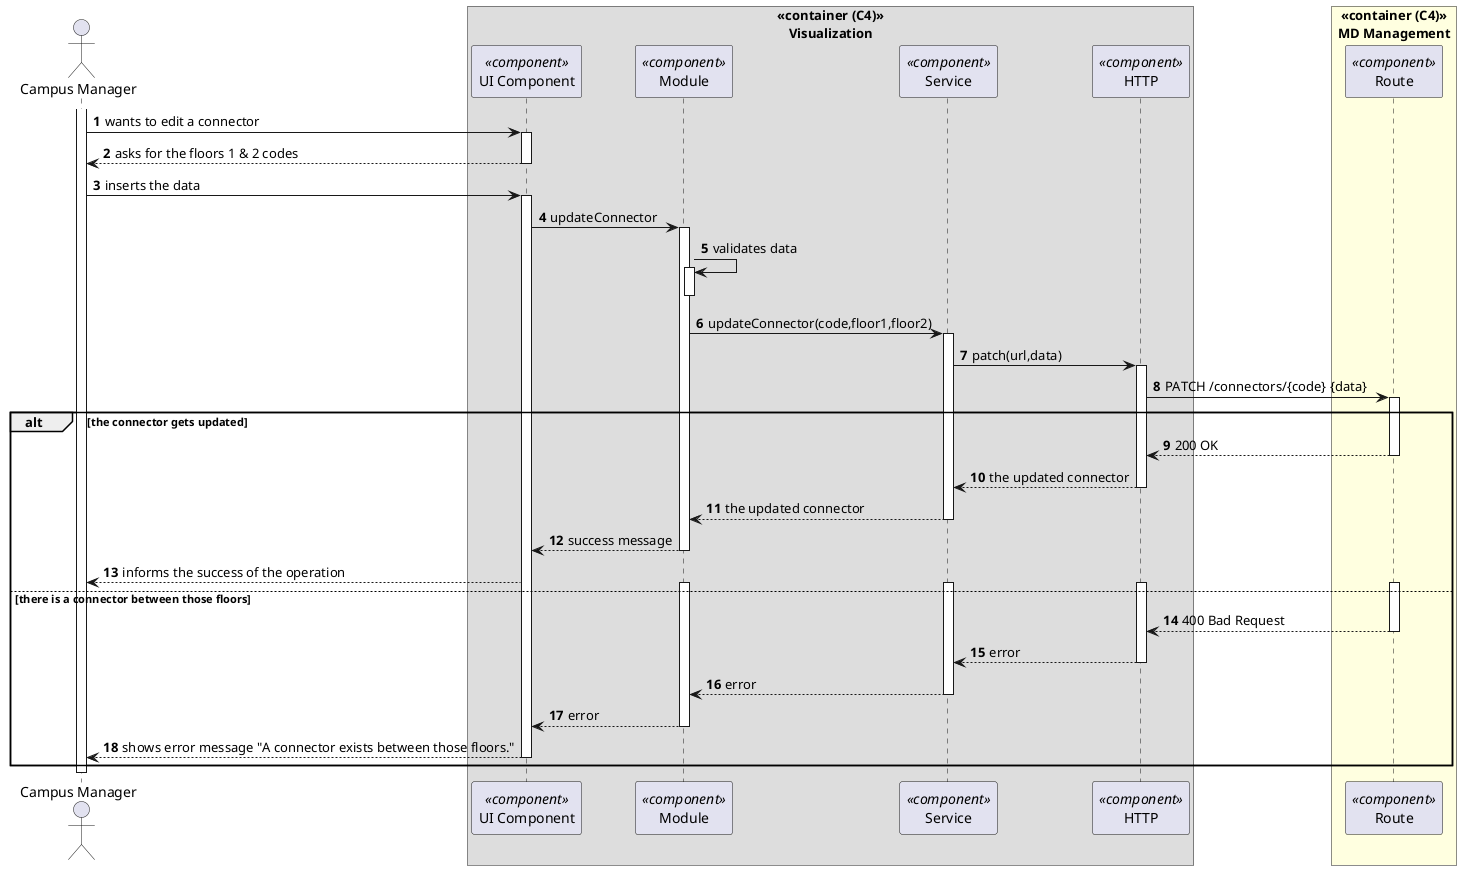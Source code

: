 @startuml process-view
autonumber
skinparam DefaultTextAlignment<<center>> center

actor CM as "Campus Manager"

box "«container (C4)»\nVisualization" <<center>>
  participant C as "UI Component" <<component>>
  participant M as "Module" <<component>>
  participant SVC as "Service" <<component>>
  participant H as "HTTP" <<component>>
end box

box "«container (C4)»\n MD Management " <<center>>#LightYellow
  participant ROUTE as "Route" <<component>>
end box

activate CM

CM -> C : wants to edit a connector
activate C

CM <-- C : asks for the floors 1 & 2 codes
deactivate C

CM -> C : inserts the data
activate C

C -> M : updateConnector
activate M

M -> M : validates data
activate M
deactivate M

M -> SVC : updateConnector(code,floor1,floor2)
activate SVC

SVC -> H : patch(url,data)
activate H

H -> ROUTE : PATCH /connectors/{code}\t {data}
activate ROUTE

alt the connector gets updated
  H <-- ROUTE : 200 OK
  deactivate ROUTE

  SVC <-- H : the updated connector
  deactivate H

  M <-- SVC : the updated connector
  deactivate SVC

  C <-- M : success message
  deactivate M

  CM <-- C : informs the success of the operation
else there is a connector between those floors
  activate H
  activate M
  activate SVC
  activate ROUTE

  H <-- ROUTE : 400 Bad Request
  deactivate ROUTE

  SVC <-- H : error
  deactivate H

  M <-- SVC : error
  deactivate SVC

  C <-- M : error
  deactivate M

  CM <-- C : shows error message "A connector exists between those floors."
  deactivate C
end

deactivate CM

@enduml
